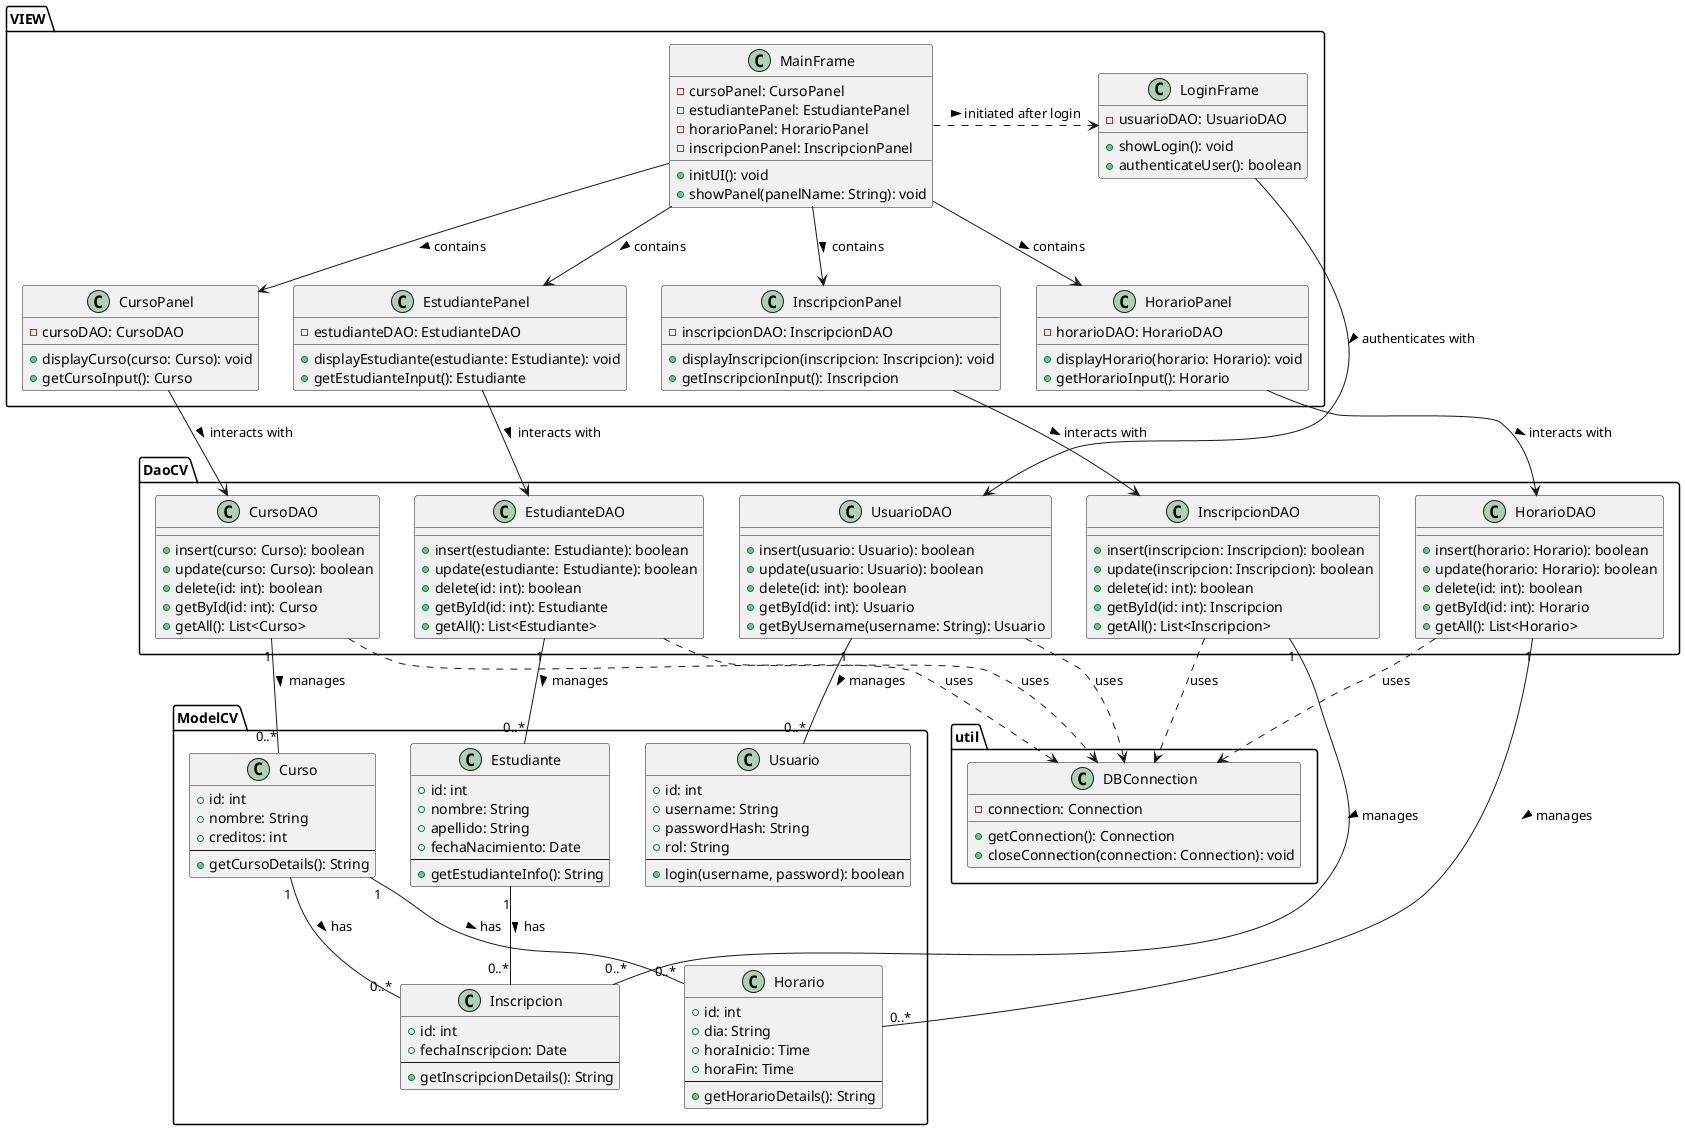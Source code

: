 @startuml
package ModelCV {
  class Curso {
    + id: int
    + nombre: String
    + creditos: int
    --
    + getCursoDetails(): String
  }
  class Estudiante {
    + id: int
    + nombre: String
    + apellido: String
    + fechaNacimiento: Date
    --
    + getEstudianteInfo(): String
  }
  class Horario {
    + id: int
    + dia: String
    + horaInicio: Time
    + horaFin: Time
    --
    + getHorarioDetails(): String
  }
  class Inscripcion {
    + id: int
    + fechaInscripcion: Date
    --
    + getInscripcionDetails(): String
  }
  class Usuario {
    + id: int
    + username: String
    + passwordHash: String
    + rol: String
    --
    + login(username, password): boolean
  }
}

package DaoCV {
  class CursoDAO {
    + insert(curso: Curso): boolean
    + update(curso: Curso): boolean
    + delete(id: int): boolean
    + getById(id: int): Curso
    + getAll(): List<Curso>
  }
  class EstudianteDAO {
    + insert(estudiante: Estudiante): boolean
    + update(estudiante: Estudiante): boolean
    + delete(id: int): boolean
    + getById(id: int): Estudiante
    + getAll(): List<Estudiante>
  }
  class HorarioDAO {
    + insert(horario: Horario): boolean
    + update(horario: Horario): boolean
    + delete(id: int): boolean
    + getById(id: int): Horario
    + getAll(): List<Horario>
  }
  class InscripcionDAO {
    + insert(inscripcion: Inscripcion): boolean
    + update(inscripcion: Inscripcion): boolean
    + delete(id: int): boolean
    + getById(id: int): Inscripcion
    + getAll(): List<Inscripcion>
  }
  class UsuarioDAO {
    + insert(usuario: Usuario): boolean
    + update(usuario: Usuario): boolean
    + delete(id: int): boolean
    + getById(id: int): Usuario
    + getByUsername(username: String): Usuario
  }
}

package util {
  class DBConnection {
    - connection: Connection
    + getConnection(): Connection
    + closeConnection(connection: Connection): void
  }
}

package VIEW {
  class CursoPanel {
    - cursoDAO: CursoDAO
    + displayCurso(curso: Curso): void
    + getCursoInput(): Curso
  }
  class EstudiantePanel {
    - estudianteDAO: EstudianteDAO
    + displayEstudiante(estudiante: Estudiante): void
    + getEstudianteInput(): Estudiante
  }
  class HorarioPanel {
    - horarioDAO: HorarioDAO
    + displayHorario(horario: Horario): void
    + getHorarioInput(): Horario
  }
  class InscripcionPanel {
    - inscripcionDAO: InscripcionDAO
    + displayInscripcion(inscripcion: Inscripcion): void
    + getInscripcionInput(): Inscripcion
  }
  class LoginFrame {
    - usuarioDAO: UsuarioDAO
    + showLogin(): void
    + authenticateUser(): boolean
  }
  class MainFrame {
    - cursoPanel: CursoPanel
    - estudiantePanel: EstudiantePanel
    - horarioPanel: HorarioPanel
    - inscripcionPanel: InscripcionPanel
    + initUI(): void
    + showPanel(panelName: String): void
  }
}

' Relationships between Model and DAO
CursoDAO "1" -- "0..*" Curso : manages >
EstudianteDAO "1" -- "0..*" Estudiante : manages >
HorarioDAO "1" -- "0..*" Horario : manages >
InscripcionDAO "1" -- "0..*" Inscripcion : manages >
UsuarioDAO "1" -- "0..*" Usuario : manages >

' Relationships between Model entities (common assumptions)
Estudiante "1" -- "0..*" Inscripcion : has >
Curso "1" -- "0..*" Inscripcion : has >
Curso "1" -- "0..*" Horario : has >

' Relationships between DAO and Util
CursoDAO ..> DBConnection : uses
EstudianteDAO ..> DBConnection : uses
HorarioDAO ..> DBConnection : uses
InscripcionDAO ..> DBConnection : uses
UsuarioDAO ..> DBConnection : uses

' Relationships between View and DAO (or implied Controller interaction)
CursoPanel --> CursoDAO : interacts with >
EstudiantePanel --> EstudianteDAO : interacts with >
HorarioPanel --> HorarioDAO : interacts with >
InscripcionPanel --> InscripcionDAO : interacts with >
LoginFrame --> UsuarioDAO : authenticates with >

' Relationships within View
MainFrame --> CursoPanel : contains >
MainFrame --> EstudiantePanel : contains >
MainFrame --> HorarioPanel : contains >
MainFrame --> InscripcionPanel : contains >
' LoginFrame is typically shown before MainFrame, not directly contained in it, but interacts to determine if MainFrame is shown.
MainFrame .> LoginFrame : initiated after login >
@enduml|
